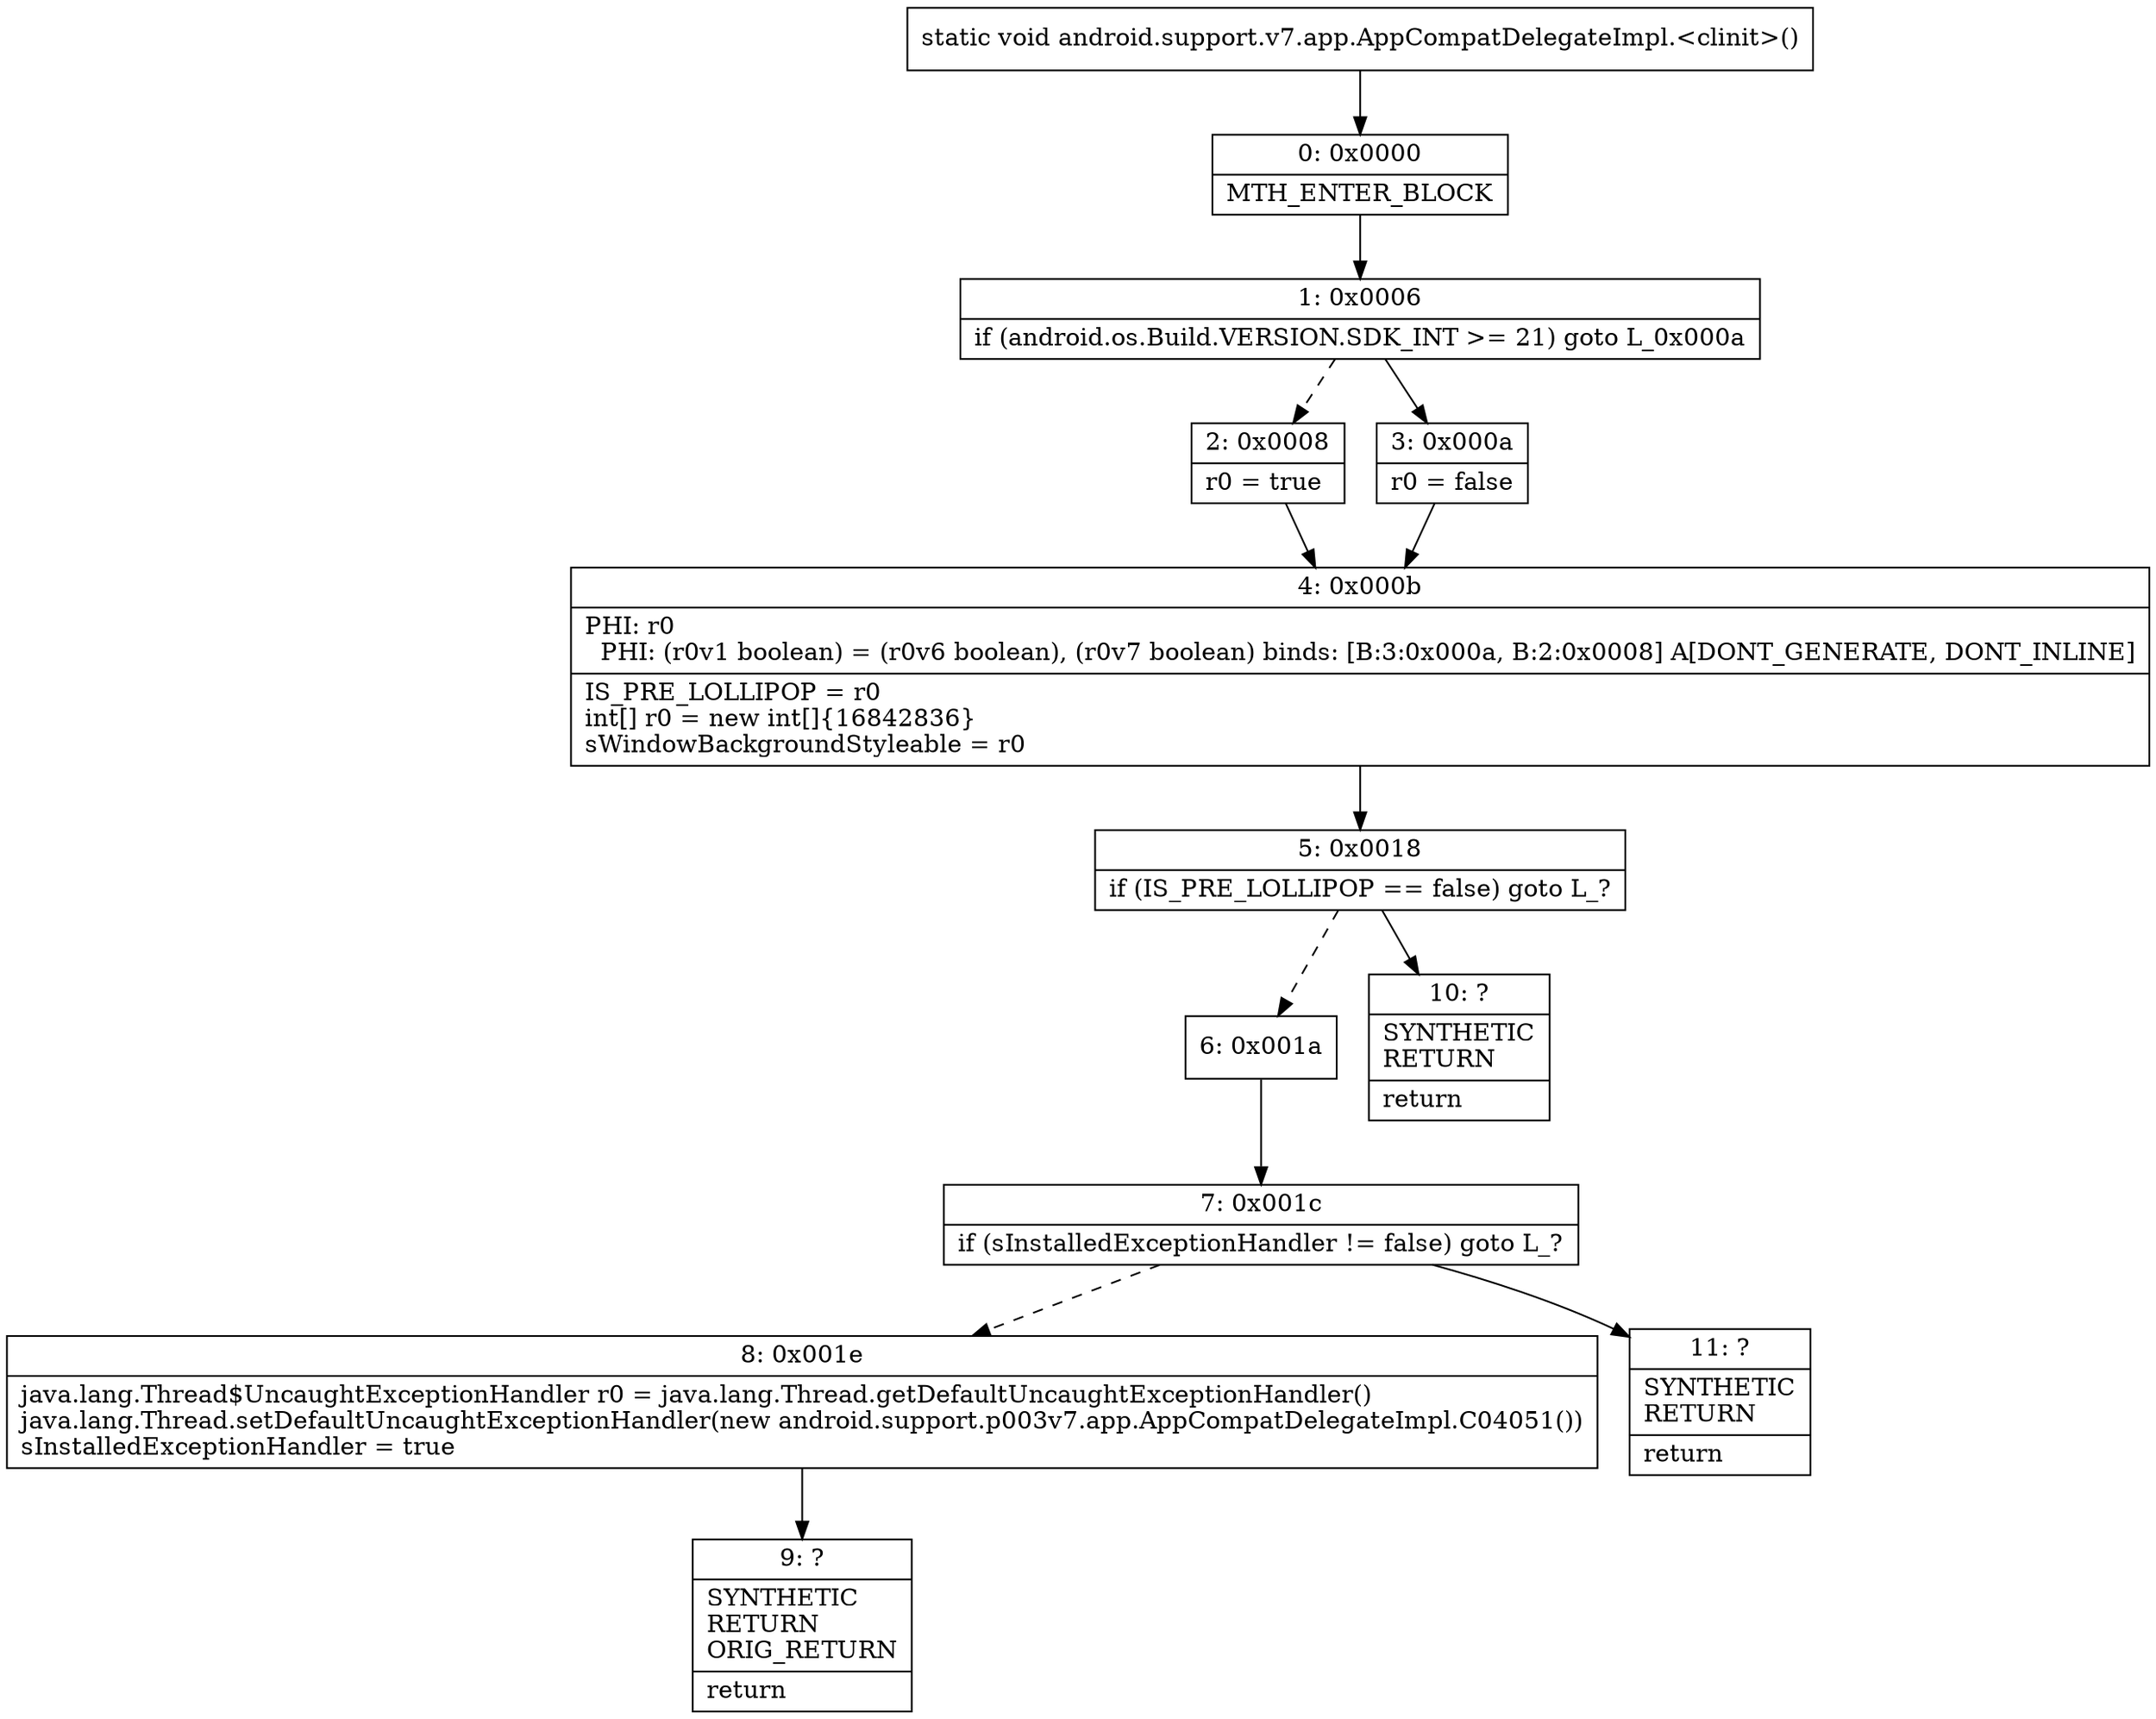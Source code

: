 digraph "CFG forandroid.support.v7.app.AppCompatDelegateImpl.\<clinit\>()V" {
Node_0 [shape=record,label="{0\:\ 0x0000|MTH_ENTER_BLOCK\l}"];
Node_1 [shape=record,label="{1\:\ 0x0006|if (android.os.Build.VERSION.SDK_INT \>= 21) goto L_0x000a\l}"];
Node_2 [shape=record,label="{2\:\ 0x0008|r0 = true\l}"];
Node_3 [shape=record,label="{3\:\ 0x000a|r0 = false\l}"];
Node_4 [shape=record,label="{4\:\ 0x000b|PHI: r0 \l  PHI: (r0v1 boolean) = (r0v6 boolean), (r0v7 boolean) binds: [B:3:0x000a, B:2:0x0008] A[DONT_GENERATE, DONT_INLINE]\l|IS_PRE_LOLLIPOP = r0\lint[] r0 = new int[]\{16842836\}\lsWindowBackgroundStyleable = r0\l}"];
Node_5 [shape=record,label="{5\:\ 0x0018|if (IS_PRE_LOLLIPOP == false) goto L_?\l}"];
Node_6 [shape=record,label="{6\:\ 0x001a}"];
Node_7 [shape=record,label="{7\:\ 0x001c|if (sInstalledExceptionHandler != false) goto L_?\l}"];
Node_8 [shape=record,label="{8\:\ 0x001e|java.lang.Thread$UncaughtExceptionHandler r0 = java.lang.Thread.getDefaultUncaughtExceptionHandler()\ljava.lang.Thread.setDefaultUncaughtExceptionHandler(new android.support.p003v7.app.AppCompatDelegateImpl.C04051())\lsInstalledExceptionHandler = true\l}"];
Node_9 [shape=record,label="{9\:\ ?|SYNTHETIC\lRETURN\lORIG_RETURN\l|return\l}"];
Node_10 [shape=record,label="{10\:\ ?|SYNTHETIC\lRETURN\l|return\l}"];
Node_11 [shape=record,label="{11\:\ ?|SYNTHETIC\lRETURN\l|return\l}"];
MethodNode[shape=record,label="{static void android.support.v7.app.AppCompatDelegateImpl.\<clinit\>() }"];
MethodNode -> Node_0;
Node_0 -> Node_1;
Node_1 -> Node_2[style=dashed];
Node_1 -> Node_3;
Node_2 -> Node_4;
Node_3 -> Node_4;
Node_4 -> Node_5;
Node_5 -> Node_6[style=dashed];
Node_5 -> Node_10;
Node_6 -> Node_7;
Node_7 -> Node_8[style=dashed];
Node_7 -> Node_11;
Node_8 -> Node_9;
}

